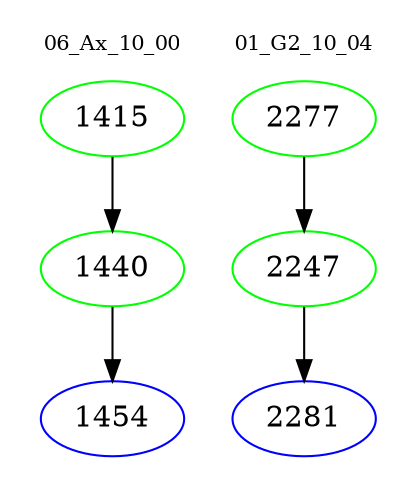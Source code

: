 digraph{
subgraph cluster_0 {
color = white
label = "06_Ax_10_00";
fontsize=10;
T0_1415 [label="1415", color="green"]
T0_1415 -> T0_1440 [color="black"]
T0_1440 [label="1440", color="green"]
T0_1440 -> T0_1454 [color="black"]
T0_1454 [label="1454", color="blue"]
}
subgraph cluster_1 {
color = white
label = "01_G2_10_04";
fontsize=10;
T1_2277 [label="2277", color="green"]
T1_2277 -> T1_2247 [color="black"]
T1_2247 [label="2247", color="green"]
T1_2247 -> T1_2281 [color="black"]
T1_2281 [label="2281", color="blue"]
}
}
